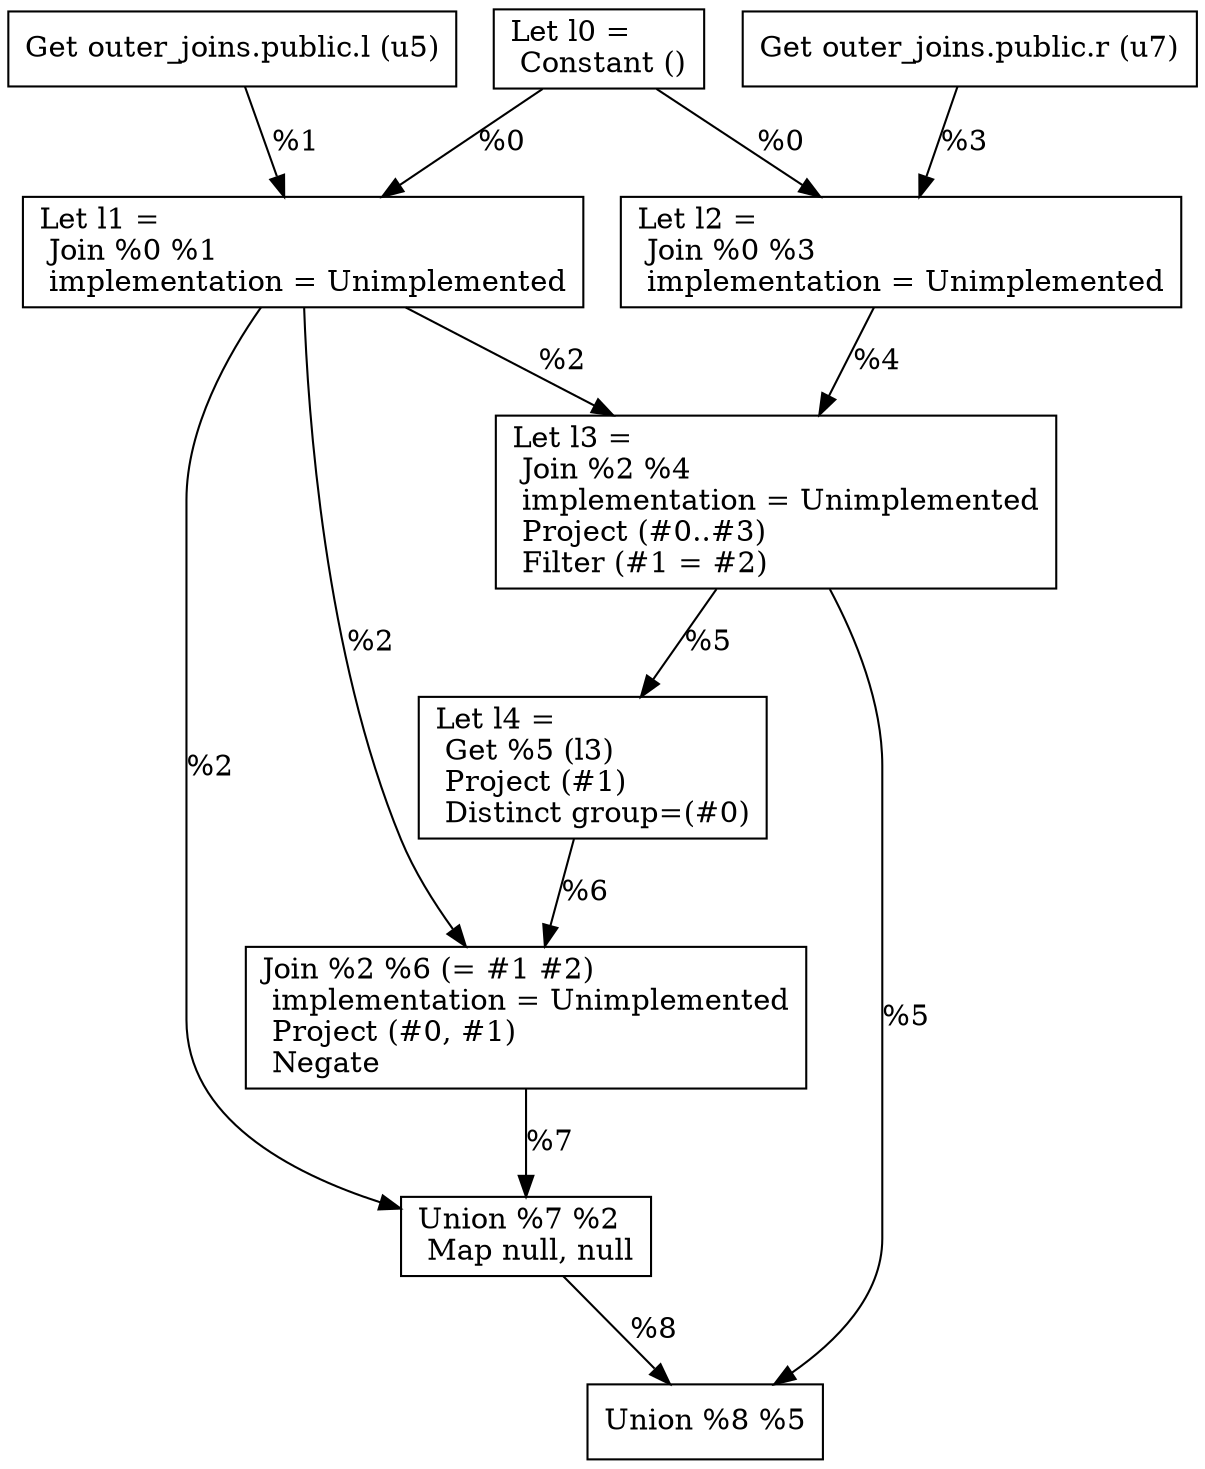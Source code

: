 digraph G {
    node0 [shape = record, label="Let l0 =\l Constant ()\l"]
    node1 [shape = record, label=" Get outer_joins.public.l (u5)\l"]
    node2 [shape = record, label="Let l1 =\l Join %0 %1\l  implementation = Unimplemented\l"]
    node3 [shape = record, label=" Get outer_joins.public.r (u7)\l"]
    node4 [shape = record, label="Let l2 =\l Join %0 %3\l  implementation = Unimplemented\l"]
    node5 [shape = record, label="Let l3 =\l Join %2 %4\l  implementation = Unimplemented\l Project (#0..#3)\l Filter (#1 = #2)\l"]
    node6 [shape = record, label="Let l4 =\l Get %5 (l3)\l Project (#1)\l Distinct group=(#0)\l"]
    node7 [shape = record, label=" Join %2 %6 (= #1 #2)\l  implementation = Unimplemented\l Project (#0, #1)\l Negate\l"]
    node8 [shape = record, label=" Union %7 %2\l Map null, null\l"]
    node9 [shape = record, label=" Union %8 %5\l"]
    node5 -> node6 [label = "%5\l"]
    node4 -> node5 [label = "%4\l"]
    node8 -> node9 [label = "%8\l"]
    node0 -> node4 [label = "%0\l"]
    node2 -> node7 [label = "%2\l"]
    node2 -> node8 [label = "%2\l"]
    node2 -> node5 [label = "%2\l"]
    node0 -> node2 [label = "%0\l"]
    node6 -> node7 [label = "%6\l"]
    node3 -> node4 [label = "%3\l"]
    node7 -> node8 [label = "%7\l"]
    node5 -> node9 [label = "%5\l"]
    node1 -> node2 [label = "%1\l"]
}
